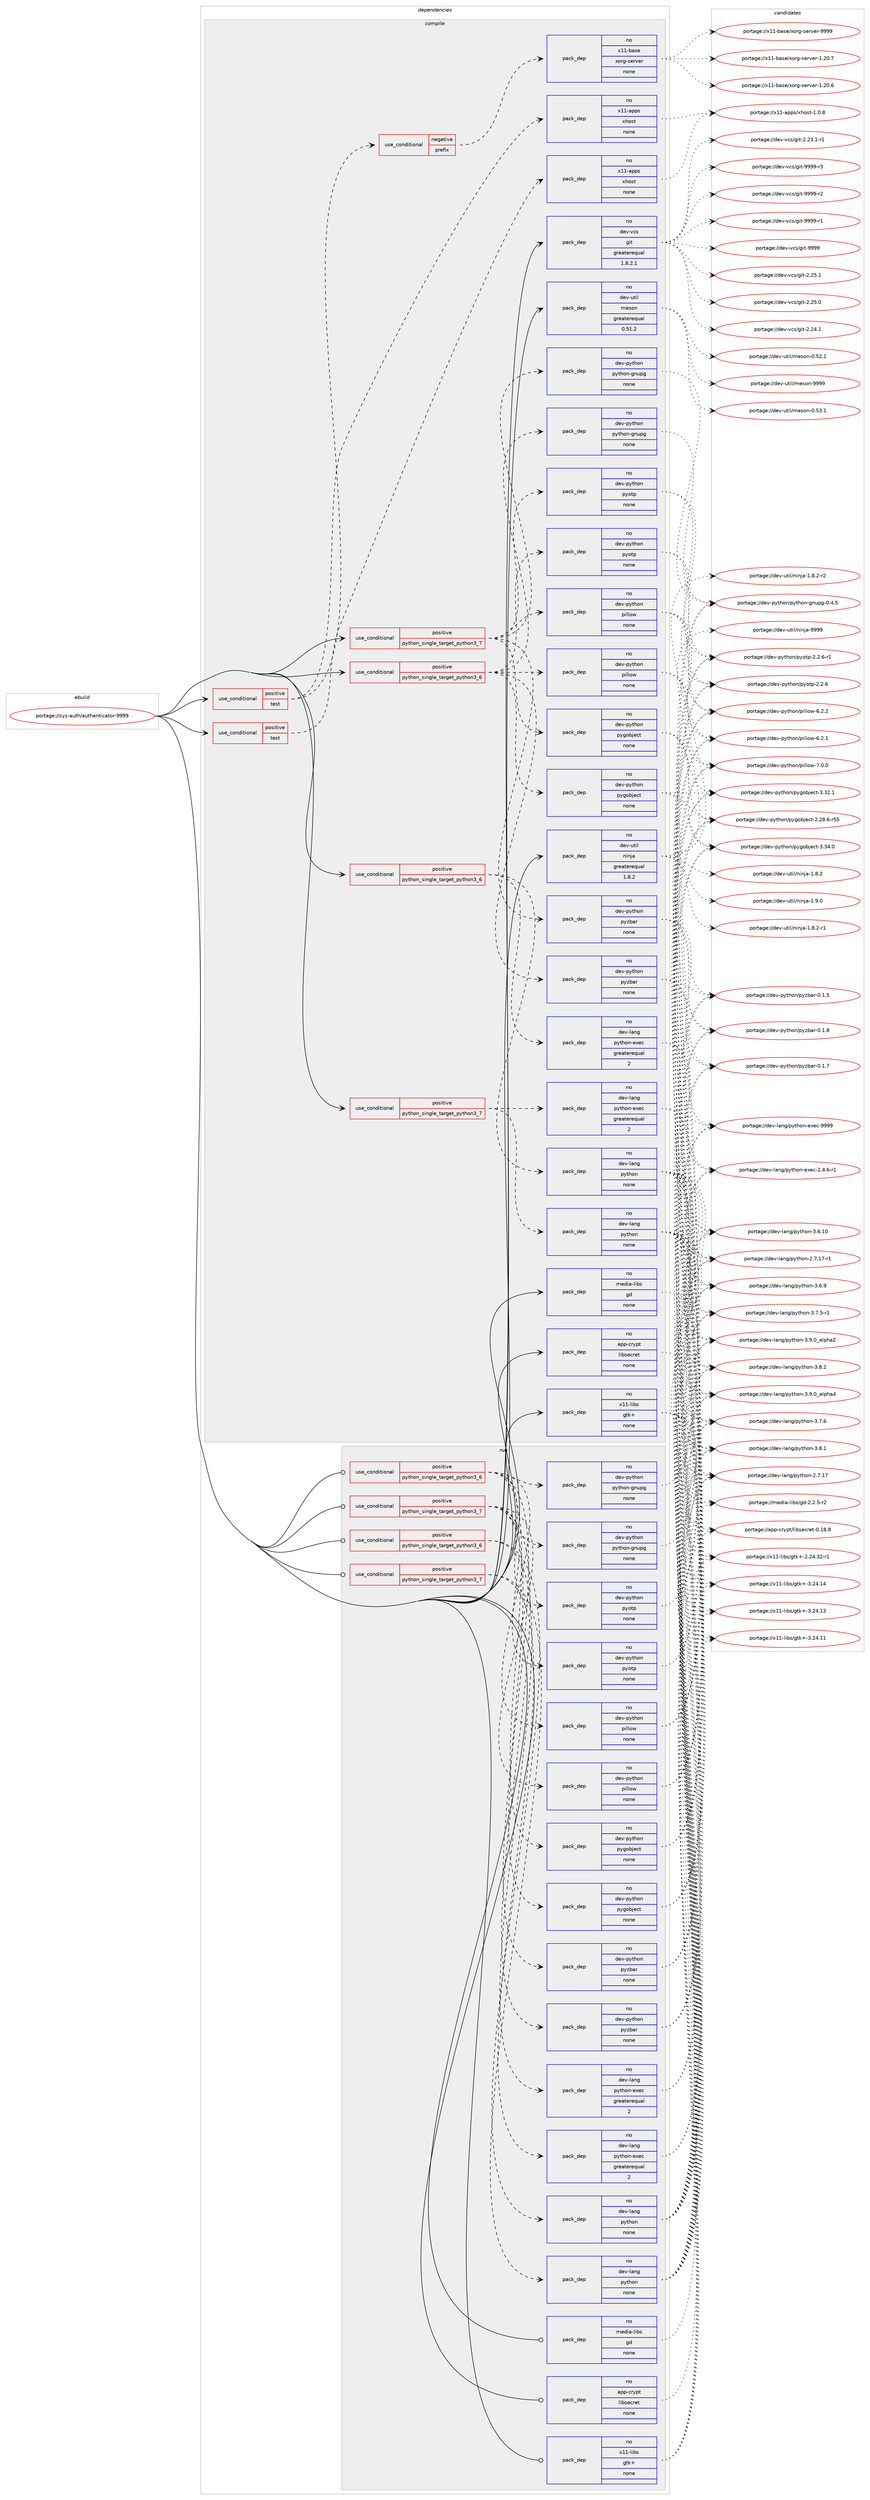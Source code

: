 digraph prolog {

# *************
# Graph options
# *************

newrank=true;
concentrate=true;
compound=true;
graph [rankdir=LR,fontname=Helvetica,fontsize=10,ranksep=1.5];#, ranksep=2.5, nodesep=0.2];
edge  [arrowhead=vee];
node  [fontname=Helvetica,fontsize=10];

# **********
# The ebuild
# **********

subgraph cluster_leftcol {
color=gray;
rank=same;
label=<<i>ebuild</i>>;
id [label="portage://sys-auth/authenticator-9999", color=red, width=4, href="../sys-auth/authenticator-9999.svg"];
}

# ****************
# The dependencies
# ****************

subgraph cluster_midcol {
color=gray;
label=<<i>dependencies</i>>;
subgraph cluster_compile {
fillcolor="#eeeeee";
style=filled;
label=<<i>compile</i>>;
subgraph cond7130 {
dependency35869 [label=<<TABLE BORDER="0" CELLBORDER="1" CELLSPACING="0" CELLPADDING="4"><TR><TD ROWSPAN="3" CELLPADDING="10">use_conditional</TD></TR><TR><TD>positive</TD></TR><TR><TD>python_single_target_python3_6</TD></TR></TABLE>>, shape=none, color=red];
subgraph pack27838 {
dependency35870 [label=<<TABLE BORDER="0" CELLBORDER="1" CELLSPACING="0" CELLPADDING="4" WIDTH="220"><TR><TD ROWSPAN="6" CELLPADDING="30">pack_dep</TD></TR><TR><TD WIDTH="110">no</TD></TR><TR><TD>dev-lang</TD></TR><TR><TD>python</TD></TR><TR><TD>none</TD></TR><TR><TD></TD></TR></TABLE>>, shape=none, color=blue];
}
dependency35869:e -> dependency35870:w [weight=20,style="dashed",arrowhead="vee"];
subgraph pack27839 {
dependency35871 [label=<<TABLE BORDER="0" CELLBORDER="1" CELLSPACING="0" CELLPADDING="4" WIDTH="220"><TR><TD ROWSPAN="6" CELLPADDING="30">pack_dep</TD></TR><TR><TD WIDTH="110">no</TD></TR><TR><TD>dev-lang</TD></TR><TR><TD>python-exec</TD></TR><TR><TD>greaterequal</TD></TR><TR><TD>2</TD></TR></TABLE>>, shape=none, color=blue];
}
dependency35869:e -> dependency35871:w [weight=20,style="dashed",arrowhead="vee"];
}
id:e -> dependency35869:w [weight=20,style="solid",arrowhead="vee"];
subgraph cond7131 {
dependency35872 [label=<<TABLE BORDER="0" CELLBORDER="1" CELLSPACING="0" CELLPADDING="4"><TR><TD ROWSPAN="3" CELLPADDING="10">use_conditional</TD></TR><TR><TD>positive</TD></TR><TR><TD>python_single_target_python3_6</TD></TR></TABLE>>, shape=none, color=red];
subgraph pack27840 {
dependency35873 [label=<<TABLE BORDER="0" CELLBORDER="1" CELLSPACING="0" CELLPADDING="4" WIDTH="220"><TR><TD ROWSPAN="6" CELLPADDING="30">pack_dep</TD></TR><TR><TD WIDTH="110">no</TD></TR><TR><TD>dev-python</TD></TR><TR><TD>pillow</TD></TR><TR><TD>none</TD></TR><TR><TD></TD></TR></TABLE>>, shape=none, color=blue];
}
dependency35872:e -> dependency35873:w [weight=20,style="dashed",arrowhead="vee"];
subgraph pack27841 {
dependency35874 [label=<<TABLE BORDER="0" CELLBORDER="1" CELLSPACING="0" CELLPADDING="4" WIDTH="220"><TR><TD ROWSPAN="6" CELLPADDING="30">pack_dep</TD></TR><TR><TD WIDTH="110">no</TD></TR><TR><TD>dev-python</TD></TR><TR><TD>pygobject</TD></TR><TR><TD>none</TD></TR><TR><TD></TD></TR></TABLE>>, shape=none, color=blue];
}
dependency35872:e -> dependency35874:w [weight=20,style="dashed",arrowhead="vee"];
subgraph pack27842 {
dependency35875 [label=<<TABLE BORDER="0" CELLBORDER="1" CELLSPACING="0" CELLPADDING="4" WIDTH="220"><TR><TD ROWSPAN="6" CELLPADDING="30">pack_dep</TD></TR><TR><TD WIDTH="110">no</TD></TR><TR><TD>dev-python</TD></TR><TR><TD>pyotp</TD></TR><TR><TD>none</TD></TR><TR><TD></TD></TR></TABLE>>, shape=none, color=blue];
}
dependency35872:e -> dependency35875:w [weight=20,style="dashed",arrowhead="vee"];
subgraph pack27843 {
dependency35876 [label=<<TABLE BORDER="0" CELLBORDER="1" CELLSPACING="0" CELLPADDING="4" WIDTH="220"><TR><TD ROWSPAN="6" CELLPADDING="30">pack_dep</TD></TR><TR><TD WIDTH="110">no</TD></TR><TR><TD>dev-python</TD></TR><TR><TD>python-gnupg</TD></TR><TR><TD>none</TD></TR><TR><TD></TD></TR></TABLE>>, shape=none, color=blue];
}
dependency35872:e -> dependency35876:w [weight=20,style="dashed",arrowhead="vee"];
subgraph pack27844 {
dependency35877 [label=<<TABLE BORDER="0" CELLBORDER="1" CELLSPACING="0" CELLPADDING="4" WIDTH="220"><TR><TD ROWSPAN="6" CELLPADDING="30">pack_dep</TD></TR><TR><TD WIDTH="110">no</TD></TR><TR><TD>dev-python</TD></TR><TR><TD>pyzbar</TD></TR><TR><TD>none</TD></TR><TR><TD></TD></TR></TABLE>>, shape=none, color=blue];
}
dependency35872:e -> dependency35877:w [weight=20,style="dashed",arrowhead="vee"];
}
id:e -> dependency35872:w [weight=20,style="solid",arrowhead="vee"];
subgraph cond7132 {
dependency35878 [label=<<TABLE BORDER="0" CELLBORDER="1" CELLSPACING="0" CELLPADDING="4"><TR><TD ROWSPAN="3" CELLPADDING="10">use_conditional</TD></TR><TR><TD>positive</TD></TR><TR><TD>python_single_target_python3_7</TD></TR></TABLE>>, shape=none, color=red];
subgraph pack27845 {
dependency35879 [label=<<TABLE BORDER="0" CELLBORDER="1" CELLSPACING="0" CELLPADDING="4" WIDTH="220"><TR><TD ROWSPAN="6" CELLPADDING="30">pack_dep</TD></TR><TR><TD WIDTH="110">no</TD></TR><TR><TD>dev-lang</TD></TR><TR><TD>python</TD></TR><TR><TD>none</TD></TR><TR><TD></TD></TR></TABLE>>, shape=none, color=blue];
}
dependency35878:e -> dependency35879:w [weight=20,style="dashed",arrowhead="vee"];
subgraph pack27846 {
dependency35880 [label=<<TABLE BORDER="0" CELLBORDER="1" CELLSPACING="0" CELLPADDING="4" WIDTH="220"><TR><TD ROWSPAN="6" CELLPADDING="30">pack_dep</TD></TR><TR><TD WIDTH="110">no</TD></TR><TR><TD>dev-lang</TD></TR><TR><TD>python-exec</TD></TR><TR><TD>greaterequal</TD></TR><TR><TD>2</TD></TR></TABLE>>, shape=none, color=blue];
}
dependency35878:e -> dependency35880:w [weight=20,style="dashed",arrowhead="vee"];
}
id:e -> dependency35878:w [weight=20,style="solid",arrowhead="vee"];
subgraph cond7133 {
dependency35881 [label=<<TABLE BORDER="0" CELLBORDER="1" CELLSPACING="0" CELLPADDING="4"><TR><TD ROWSPAN="3" CELLPADDING="10">use_conditional</TD></TR><TR><TD>positive</TD></TR><TR><TD>python_single_target_python3_7</TD></TR></TABLE>>, shape=none, color=red];
subgraph pack27847 {
dependency35882 [label=<<TABLE BORDER="0" CELLBORDER="1" CELLSPACING="0" CELLPADDING="4" WIDTH="220"><TR><TD ROWSPAN="6" CELLPADDING="30">pack_dep</TD></TR><TR><TD WIDTH="110">no</TD></TR><TR><TD>dev-python</TD></TR><TR><TD>pillow</TD></TR><TR><TD>none</TD></TR><TR><TD></TD></TR></TABLE>>, shape=none, color=blue];
}
dependency35881:e -> dependency35882:w [weight=20,style="dashed",arrowhead="vee"];
subgraph pack27848 {
dependency35883 [label=<<TABLE BORDER="0" CELLBORDER="1" CELLSPACING="0" CELLPADDING="4" WIDTH="220"><TR><TD ROWSPAN="6" CELLPADDING="30">pack_dep</TD></TR><TR><TD WIDTH="110">no</TD></TR><TR><TD>dev-python</TD></TR><TR><TD>pygobject</TD></TR><TR><TD>none</TD></TR><TR><TD></TD></TR></TABLE>>, shape=none, color=blue];
}
dependency35881:e -> dependency35883:w [weight=20,style="dashed",arrowhead="vee"];
subgraph pack27849 {
dependency35884 [label=<<TABLE BORDER="0" CELLBORDER="1" CELLSPACING="0" CELLPADDING="4" WIDTH="220"><TR><TD ROWSPAN="6" CELLPADDING="30">pack_dep</TD></TR><TR><TD WIDTH="110">no</TD></TR><TR><TD>dev-python</TD></TR><TR><TD>pyotp</TD></TR><TR><TD>none</TD></TR><TR><TD></TD></TR></TABLE>>, shape=none, color=blue];
}
dependency35881:e -> dependency35884:w [weight=20,style="dashed",arrowhead="vee"];
subgraph pack27850 {
dependency35885 [label=<<TABLE BORDER="0" CELLBORDER="1" CELLSPACING="0" CELLPADDING="4" WIDTH="220"><TR><TD ROWSPAN="6" CELLPADDING="30">pack_dep</TD></TR><TR><TD WIDTH="110">no</TD></TR><TR><TD>dev-python</TD></TR><TR><TD>python-gnupg</TD></TR><TR><TD>none</TD></TR><TR><TD></TD></TR></TABLE>>, shape=none, color=blue];
}
dependency35881:e -> dependency35885:w [weight=20,style="dashed",arrowhead="vee"];
subgraph pack27851 {
dependency35886 [label=<<TABLE BORDER="0" CELLBORDER="1" CELLSPACING="0" CELLPADDING="4" WIDTH="220"><TR><TD ROWSPAN="6" CELLPADDING="30">pack_dep</TD></TR><TR><TD WIDTH="110">no</TD></TR><TR><TD>dev-python</TD></TR><TR><TD>pyzbar</TD></TR><TR><TD>none</TD></TR><TR><TD></TD></TR></TABLE>>, shape=none, color=blue];
}
dependency35881:e -> dependency35886:w [weight=20,style="dashed",arrowhead="vee"];
}
id:e -> dependency35881:w [weight=20,style="solid",arrowhead="vee"];
subgraph cond7134 {
dependency35887 [label=<<TABLE BORDER="0" CELLBORDER="1" CELLSPACING="0" CELLPADDING="4"><TR><TD ROWSPAN="3" CELLPADDING="10">use_conditional</TD></TR><TR><TD>positive</TD></TR><TR><TD>test</TD></TR></TABLE>>, shape=none, color=red];
subgraph cond7135 {
dependency35888 [label=<<TABLE BORDER="0" CELLBORDER="1" CELLSPACING="0" CELLPADDING="4"><TR><TD ROWSPAN="3" CELLPADDING="10">use_conditional</TD></TR><TR><TD>negative</TD></TR><TR><TD>prefix</TD></TR></TABLE>>, shape=none, color=red];
subgraph pack27852 {
dependency35889 [label=<<TABLE BORDER="0" CELLBORDER="1" CELLSPACING="0" CELLPADDING="4" WIDTH="220"><TR><TD ROWSPAN="6" CELLPADDING="30">pack_dep</TD></TR><TR><TD WIDTH="110">no</TD></TR><TR><TD>x11-base</TD></TR><TR><TD>xorg-server</TD></TR><TR><TD>none</TD></TR><TR><TD></TD></TR></TABLE>>, shape=none, color=blue];
}
dependency35888:e -> dependency35889:w [weight=20,style="dashed",arrowhead="vee"];
}
dependency35887:e -> dependency35888:w [weight=20,style="dashed",arrowhead="vee"];
subgraph pack27853 {
dependency35890 [label=<<TABLE BORDER="0" CELLBORDER="1" CELLSPACING="0" CELLPADDING="4" WIDTH="220"><TR><TD ROWSPAN="6" CELLPADDING="30">pack_dep</TD></TR><TR><TD WIDTH="110">no</TD></TR><TR><TD>x11-apps</TD></TR><TR><TD>xhost</TD></TR><TR><TD>none</TD></TR><TR><TD></TD></TR></TABLE>>, shape=none, color=blue];
}
dependency35887:e -> dependency35890:w [weight=20,style="dashed",arrowhead="vee"];
}
id:e -> dependency35887:w [weight=20,style="solid",arrowhead="vee"];
subgraph cond7136 {
dependency35891 [label=<<TABLE BORDER="0" CELLBORDER="1" CELLSPACING="0" CELLPADDING="4"><TR><TD ROWSPAN="3" CELLPADDING="10">use_conditional</TD></TR><TR><TD>positive</TD></TR><TR><TD>test</TD></TR></TABLE>>, shape=none, color=red];
subgraph pack27854 {
dependency35892 [label=<<TABLE BORDER="0" CELLBORDER="1" CELLSPACING="0" CELLPADDING="4" WIDTH="220"><TR><TD ROWSPAN="6" CELLPADDING="30">pack_dep</TD></TR><TR><TD WIDTH="110">no</TD></TR><TR><TD>x11-apps</TD></TR><TR><TD>xhost</TD></TR><TR><TD>none</TD></TR><TR><TD></TD></TR></TABLE>>, shape=none, color=blue];
}
dependency35891:e -> dependency35892:w [weight=20,style="dashed",arrowhead="vee"];
}
id:e -> dependency35891:w [weight=20,style="solid",arrowhead="vee"];
subgraph pack27855 {
dependency35893 [label=<<TABLE BORDER="0" CELLBORDER="1" CELLSPACING="0" CELLPADDING="4" WIDTH="220"><TR><TD ROWSPAN="6" CELLPADDING="30">pack_dep</TD></TR><TR><TD WIDTH="110">no</TD></TR><TR><TD>app-crypt</TD></TR><TR><TD>libsecret</TD></TR><TR><TD>none</TD></TR><TR><TD></TD></TR></TABLE>>, shape=none, color=blue];
}
id:e -> dependency35893:w [weight=20,style="solid",arrowhead="vee"];
subgraph pack27856 {
dependency35894 [label=<<TABLE BORDER="0" CELLBORDER="1" CELLSPACING="0" CELLPADDING="4" WIDTH="220"><TR><TD ROWSPAN="6" CELLPADDING="30">pack_dep</TD></TR><TR><TD WIDTH="110">no</TD></TR><TR><TD>dev-util</TD></TR><TR><TD>meson</TD></TR><TR><TD>greaterequal</TD></TR><TR><TD>0.51.2</TD></TR></TABLE>>, shape=none, color=blue];
}
id:e -> dependency35894:w [weight=20,style="solid",arrowhead="vee"];
subgraph pack27857 {
dependency35895 [label=<<TABLE BORDER="0" CELLBORDER="1" CELLSPACING="0" CELLPADDING="4" WIDTH="220"><TR><TD ROWSPAN="6" CELLPADDING="30">pack_dep</TD></TR><TR><TD WIDTH="110">no</TD></TR><TR><TD>dev-util</TD></TR><TR><TD>ninja</TD></TR><TR><TD>greaterequal</TD></TR><TR><TD>1.8.2</TD></TR></TABLE>>, shape=none, color=blue];
}
id:e -> dependency35895:w [weight=20,style="solid",arrowhead="vee"];
subgraph pack27858 {
dependency35896 [label=<<TABLE BORDER="0" CELLBORDER="1" CELLSPACING="0" CELLPADDING="4" WIDTH="220"><TR><TD ROWSPAN="6" CELLPADDING="30">pack_dep</TD></TR><TR><TD WIDTH="110">no</TD></TR><TR><TD>dev-vcs</TD></TR><TR><TD>git</TD></TR><TR><TD>greaterequal</TD></TR><TR><TD>1.8.2.1</TD></TR></TABLE>>, shape=none, color=blue];
}
id:e -> dependency35896:w [weight=20,style="solid",arrowhead="vee"];
subgraph pack27859 {
dependency35897 [label=<<TABLE BORDER="0" CELLBORDER="1" CELLSPACING="0" CELLPADDING="4" WIDTH="220"><TR><TD ROWSPAN="6" CELLPADDING="30">pack_dep</TD></TR><TR><TD WIDTH="110">no</TD></TR><TR><TD>media-libs</TD></TR><TR><TD>gd</TD></TR><TR><TD>none</TD></TR><TR><TD></TD></TR></TABLE>>, shape=none, color=blue];
}
id:e -> dependency35897:w [weight=20,style="solid",arrowhead="vee"];
subgraph pack27860 {
dependency35898 [label=<<TABLE BORDER="0" CELLBORDER="1" CELLSPACING="0" CELLPADDING="4" WIDTH="220"><TR><TD ROWSPAN="6" CELLPADDING="30">pack_dep</TD></TR><TR><TD WIDTH="110">no</TD></TR><TR><TD>x11-libs</TD></TR><TR><TD>gtk+</TD></TR><TR><TD>none</TD></TR><TR><TD></TD></TR></TABLE>>, shape=none, color=blue];
}
id:e -> dependency35898:w [weight=20,style="solid",arrowhead="vee"];
}
subgraph cluster_compileandrun {
fillcolor="#eeeeee";
style=filled;
label=<<i>compile and run</i>>;
}
subgraph cluster_run {
fillcolor="#eeeeee";
style=filled;
label=<<i>run</i>>;
subgraph cond7137 {
dependency35899 [label=<<TABLE BORDER="0" CELLBORDER="1" CELLSPACING="0" CELLPADDING="4"><TR><TD ROWSPAN="3" CELLPADDING="10">use_conditional</TD></TR><TR><TD>positive</TD></TR><TR><TD>python_single_target_python3_6</TD></TR></TABLE>>, shape=none, color=red];
subgraph pack27861 {
dependency35900 [label=<<TABLE BORDER="0" CELLBORDER="1" CELLSPACING="0" CELLPADDING="4" WIDTH="220"><TR><TD ROWSPAN="6" CELLPADDING="30">pack_dep</TD></TR><TR><TD WIDTH="110">no</TD></TR><TR><TD>dev-lang</TD></TR><TR><TD>python</TD></TR><TR><TD>none</TD></TR><TR><TD></TD></TR></TABLE>>, shape=none, color=blue];
}
dependency35899:e -> dependency35900:w [weight=20,style="dashed",arrowhead="vee"];
subgraph pack27862 {
dependency35901 [label=<<TABLE BORDER="0" CELLBORDER="1" CELLSPACING="0" CELLPADDING="4" WIDTH="220"><TR><TD ROWSPAN="6" CELLPADDING="30">pack_dep</TD></TR><TR><TD WIDTH="110">no</TD></TR><TR><TD>dev-lang</TD></TR><TR><TD>python-exec</TD></TR><TR><TD>greaterequal</TD></TR><TR><TD>2</TD></TR></TABLE>>, shape=none, color=blue];
}
dependency35899:e -> dependency35901:w [weight=20,style="dashed",arrowhead="vee"];
}
id:e -> dependency35899:w [weight=20,style="solid",arrowhead="odot"];
subgraph cond7138 {
dependency35902 [label=<<TABLE BORDER="0" CELLBORDER="1" CELLSPACING="0" CELLPADDING="4"><TR><TD ROWSPAN="3" CELLPADDING="10">use_conditional</TD></TR><TR><TD>positive</TD></TR><TR><TD>python_single_target_python3_6</TD></TR></TABLE>>, shape=none, color=red];
subgraph pack27863 {
dependency35903 [label=<<TABLE BORDER="0" CELLBORDER="1" CELLSPACING="0" CELLPADDING="4" WIDTH="220"><TR><TD ROWSPAN="6" CELLPADDING="30">pack_dep</TD></TR><TR><TD WIDTH="110">no</TD></TR><TR><TD>dev-python</TD></TR><TR><TD>pillow</TD></TR><TR><TD>none</TD></TR><TR><TD></TD></TR></TABLE>>, shape=none, color=blue];
}
dependency35902:e -> dependency35903:w [weight=20,style="dashed",arrowhead="vee"];
subgraph pack27864 {
dependency35904 [label=<<TABLE BORDER="0" CELLBORDER="1" CELLSPACING="0" CELLPADDING="4" WIDTH="220"><TR><TD ROWSPAN="6" CELLPADDING="30">pack_dep</TD></TR><TR><TD WIDTH="110">no</TD></TR><TR><TD>dev-python</TD></TR><TR><TD>pygobject</TD></TR><TR><TD>none</TD></TR><TR><TD></TD></TR></TABLE>>, shape=none, color=blue];
}
dependency35902:e -> dependency35904:w [weight=20,style="dashed",arrowhead="vee"];
subgraph pack27865 {
dependency35905 [label=<<TABLE BORDER="0" CELLBORDER="1" CELLSPACING="0" CELLPADDING="4" WIDTH="220"><TR><TD ROWSPAN="6" CELLPADDING="30">pack_dep</TD></TR><TR><TD WIDTH="110">no</TD></TR><TR><TD>dev-python</TD></TR><TR><TD>pyotp</TD></TR><TR><TD>none</TD></TR><TR><TD></TD></TR></TABLE>>, shape=none, color=blue];
}
dependency35902:e -> dependency35905:w [weight=20,style="dashed",arrowhead="vee"];
subgraph pack27866 {
dependency35906 [label=<<TABLE BORDER="0" CELLBORDER="1" CELLSPACING="0" CELLPADDING="4" WIDTH="220"><TR><TD ROWSPAN="6" CELLPADDING="30">pack_dep</TD></TR><TR><TD WIDTH="110">no</TD></TR><TR><TD>dev-python</TD></TR><TR><TD>python-gnupg</TD></TR><TR><TD>none</TD></TR><TR><TD></TD></TR></TABLE>>, shape=none, color=blue];
}
dependency35902:e -> dependency35906:w [weight=20,style="dashed",arrowhead="vee"];
subgraph pack27867 {
dependency35907 [label=<<TABLE BORDER="0" CELLBORDER="1" CELLSPACING="0" CELLPADDING="4" WIDTH="220"><TR><TD ROWSPAN="6" CELLPADDING="30">pack_dep</TD></TR><TR><TD WIDTH="110">no</TD></TR><TR><TD>dev-python</TD></TR><TR><TD>pyzbar</TD></TR><TR><TD>none</TD></TR><TR><TD></TD></TR></TABLE>>, shape=none, color=blue];
}
dependency35902:e -> dependency35907:w [weight=20,style="dashed",arrowhead="vee"];
}
id:e -> dependency35902:w [weight=20,style="solid",arrowhead="odot"];
subgraph cond7139 {
dependency35908 [label=<<TABLE BORDER="0" CELLBORDER="1" CELLSPACING="0" CELLPADDING="4"><TR><TD ROWSPAN="3" CELLPADDING="10">use_conditional</TD></TR><TR><TD>positive</TD></TR><TR><TD>python_single_target_python3_7</TD></TR></TABLE>>, shape=none, color=red];
subgraph pack27868 {
dependency35909 [label=<<TABLE BORDER="0" CELLBORDER="1" CELLSPACING="0" CELLPADDING="4" WIDTH="220"><TR><TD ROWSPAN="6" CELLPADDING="30">pack_dep</TD></TR><TR><TD WIDTH="110">no</TD></TR><TR><TD>dev-lang</TD></TR><TR><TD>python</TD></TR><TR><TD>none</TD></TR><TR><TD></TD></TR></TABLE>>, shape=none, color=blue];
}
dependency35908:e -> dependency35909:w [weight=20,style="dashed",arrowhead="vee"];
subgraph pack27869 {
dependency35910 [label=<<TABLE BORDER="0" CELLBORDER="1" CELLSPACING="0" CELLPADDING="4" WIDTH="220"><TR><TD ROWSPAN="6" CELLPADDING="30">pack_dep</TD></TR><TR><TD WIDTH="110">no</TD></TR><TR><TD>dev-lang</TD></TR><TR><TD>python-exec</TD></TR><TR><TD>greaterequal</TD></TR><TR><TD>2</TD></TR></TABLE>>, shape=none, color=blue];
}
dependency35908:e -> dependency35910:w [weight=20,style="dashed",arrowhead="vee"];
}
id:e -> dependency35908:w [weight=20,style="solid",arrowhead="odot"];
subgraph cond7140 {
dependency35911 [label=<<TABLE BORDER="0" CELLBORDER="1" CELLSPACING="0" CELLPADDING="4"><TR><TD ROWSPAN="3" CELLPADDING="10">use_conditional</TD></TR><TR><TD>positive</TD></TR><TR><TD>python_single_target_python3_7</TD></TR></TABLE>>, shape=none, color=red];
subgraph pack27870 {
dependency35912 [label=<<TABLE BORDER="0" CELLBORDER="1" CELLSPACING="0" CELLPADDING="4" WIDTH="220"><TR><TD ROWSPAN="6" CELLPADDING="30">pack_dep</TD></TR><TR><TD WIDTH="110">no</TD></TR><TR><TD>dev-python</TD></TR><TR><TD>pillow</TD></TR><TR><TD>none</TD></TR><TR><TD></TD></TR></TABLE>>, shape=none, color=blue];
}
dependency35911:e -> dependency35912:w [weight=20,style="dashed",arrowhead="vee"];
subgraph pack27871 {
dependency35913 [label=<<TABLE BORDER="0" CELLBORDER="1" CELLSPACING="0" CELLPADDING="4" WIDTH="220"><TR><TD ROWSPAN="6" CELLPADDING="30">pack_dep</TD></TR><TR><TD WIDTH="110">no</TD></TR><TR><TD>dev-python</TD></TR><TR><TD>pygobject</TD></TR><TR><TD>none</TD></TR><TR><TD></TD></TR></TABLE>>, shape=none, color=blue];
}
dependency35911:e -> dependency35913:w [weight=20,style="dashed",arrowhead="vee"];
subgraph pack27872 {
dependency35914 [label=<<TABLE BORDER="0" CELLBORDER="1" CELLSPACING="0" CELLPADDING="4" WIDTH="220"><TR><TD ROWSPAN="6" CELLPADDING="30">pack_dep</TD></TR><TR><TD WIDTH="110">no</TD></TR><TR><TD>dev-python</TD></TR><TR><TD>pyotp</TD></TR><TR><TD>none</TD></TR><TR><TD></TD></TR></TABLE>>, shape=none, color=blue];
}
dependency35911:e -> dependency35914:w [weight=20,style="dashed",arrowhead="vee"];
subgraph pack27873 {
dependency35915 [label=<<TABLE BORDER="0" CELLBORDER="1" CELLSPACING="0" CELLPADDING="4" WIDTH="220"><TR><TD ROWSPAN="6" CELLPADDING="30">pack_dep</TD></TR><TR><TD WIDTH="110">no</TD></TR><TR><TD>dev-python</TD></TR><TR><TD>python-gnupg</TD></TR><TR><TD>none</TD></TR><TR><TD></TD></TR></TABLE>>, shape=none, color=blue];
}
dependency35911:e -> dependency35915:w [weight=20,style="dashed",arrowhead="vee"];
subgraph pack27874 {
dependency35916 [label=<<TABLE BORDER="0" CELLBORDER="1" CELLSPACING="0" CELLPADDING="4" WIDTH="220"><TR><TD ROWSPAN="6" CELLPADDING="30">pack_dep</TD></TR><TR><TD WIDTH="110">no</TD></TR><TR><TD>dev-python</TD></TR><TR><TD>pyzbar</TD></TR><TR><TD>none</TD></TR><TR><TD></TD></TR></TABLE>>, shape=none, color=blue];
}
dependency35911:e -> dependency35916:w [weight=20,style="dashed",arrowhead="vee"];
}
id:e -> dependency35911:w [weight=20,style="solid",arrowhead="odot"];
subgraph pack27875 {
dependency35917 [label=<<TABLE BORDER="0" CELLBORDER="1" CELLSPACING="0" CELLPADDING="4" WIDTH="220"><TR><TD ROWSPAN="6" CELLPADDING="30">pack_dep</TD></TR><TR><TD WIDTH="110">no</TD></TR><TR><TD>app-crypt</TD></TR><TR><TD>libsecret</TD></TR><TR><TD>none</TD></TR><TR><TD></TD></TR></TABLE>>, shape=none, color=blue];
}
id:e -> dependency35917:w [weight=20,style="solid",arrowhead="odot"];
subgraph pack27876 {
dependency35918 [label=<<TABLE BORDER="0" CELLBORDER="1" CELLSPACING="0" CELLPADDING="4" WIDTH="220"><TR><TD ROWSPAN="6" CELLPADDING="30">pack_dep</TD></TR><TR><TD WIDTH="110">no</TD></TR><TR><TD>media-libs</TD></TR><TR><TD>gd</TD></TR><TR><TD>none</TD></TR><TR><TD></TD></TR></TABLE>>, shape=none, color=blue];
}
id:e -> dependency35918:w [weight=20,style="solid",arrowhead="odot"];
subgraph pack27877 {
dependency35919 [label=<<TABLE BORDER="0" CELLBORDER="1" CELLSPACING="0" CELLPADDING="4" WIDTH="220"><TR><TD ROWSPAN="6" CELLPADDING="30">pack_dep</TD></TR><TR><TD WIDTH="110">no</TD></TR><TR><TD>x11-libs</TD></TR><TR><TD>gtk+</TD></TR><TR><TD>none</TD></TR><TR><TD></TD></TR></TABLE>>, shape=none, color=blue];
}
id:e -> dependency35919:w [weight=20,style="solid",arrowhead="odot"];
}
}

# **************
# The candidates
# **************

subgraph cluster_choices {
rank=same;
color=gray;
label=<<i>candidates</i>>;

subgraph choice27838 {
color=black;
nodesep=1;
choice10010111845108971101034711212111610411111045514657464895971081121049752 [label="portage://dev-lang/python-3.9.0_alpha4", color=red, width=4,href="../dev-lang/python-3.9.0_alpha4.svg"];
choice10010111845108971101034711212111610411111045514657464895971081121049750 [label="portage://dev-lang/python-3.9.0_alpha2", color=red, width=4,href="../dev-lang/python-3.9.0_alpha2.svg"];
choice100101118451089711010347112121116104111110455146564650 [label="portage://dev-lang/python-3.8.2", color=red, width=4,href="../dev-lang/python-3.8.2.svg"];
choice100101118451089711010347112121116104111110455146564649 [label="portage://dev-lang/python-3.8.1", color=red, width=4,href="../dev-lang/python-3.8.1.svg"];
choice100101118451089711010347112121116104111110455146554654 [label="portage://dev-lang/python-3.7.6", color=red, width=4,href="../dev-lang/python-3.7.6.svg"];
choice1001011184510897110103471121211161041111104551465546534511449 [label="portage://dev-lang/python-3.7.5-r1", color=red, width=4,href="../dev-lang/python-3.7.5-r1.svg"];
choice100101118451089711010347112121116104111110455146544657 [label="portage://dev-lang/python-3.6.9", color=red, width=4,href="../dev-lang/python-3.6.9.svg"];
choice10010111845108971101034711212111610411111045514654464948 [label="portage://dev-lang/python-3.6.10", color=red, width=4,href="../dev-lang/python-3.6.10.svg"];
choice100101118451089711010347112121116104111110455046554649554511449 [label="portage://dev-lang/python-2.7.17-r1", color=red, width=4,href="../dev-lang/python-2.7.17-r1.svg"];
choice10010111845108971101034711212111610411111045504655464955 [label="portage://dev-lang/python-2.7.17", color=red, width=4,href="../dev-lang/python-2.7.17.svg"];
dependency35870:e -> choice10010111845108971101034711212111610411111045514657464895971081121049752:w [style=dotted,weight="100"];
dependency35870:e -> choice10010111845108971101034711212111610411111045514657464895971081121049750:w [style=dotted,weight="100"];
dependency35870:e -> choice100101118451089711010347112121116104111110455146564650:w [style=dotted,weight="100"];
dependency35870:e -> choice100101118451089711010347112121116104111110455146564649:w [style=dotted,weight="100"];
dependency35870:e -> choice100101118451089711010347112121116104111110455146554654:w [style=dotted,weight="100"];
dependency35870:e -> choice1001011184510897110103471121211161041111104551465546534511449:w [style=dotted,weight="100"];
dependency35870:e -> choice100101118451089711010347112121116104111110455146544657:w [style=dotted,weight="100"];
dependency35870:e -> choice10010111845108971101034711212111610411111045514654464948:w [style=dotted,weight="100"];
dependency35870:e -> choice100101118451089711010347112121116104111110455046554649554511449:w [style=dotted,weight="100"];
dependency35870:e -> choice10010111845108971101034711212111610411111045504655464955:w [style=dotted,weight="100"];
}
subgraph choice27839 {
color=black;
nodesep=1;
choice10010111845108971101034711212111610411111045101120101994557575757 [label="portage://dev-lang/python-exec-9999", color=red, width=4,href="../dev-lang/python-exec-9999.svg"];
choice10010111845108971101034711212111610411111045101120101994550465246544511449 [label="portage://dev-lang/python-exec-2.4.6-r1", color=red, width=4,href="../dev-lang/python-exec-2.4.6-r1.svg"];
dependency35871:e -> choice10010111845108971101034711212111610411111045101120101994557575757:w [style=dotted,weight="100"];
dependency35871:e -> choice10010111845108971101034711212111610411111045101120101994550465246544511449:w [style=dotted,weight="100"];
}
subgraph choice27840 {
color=black;
nodesep=1;
choice1001011184511212111610411111047112105108108111119455546484648 [label="portage://dev-python/pillow-7.0.0", color=red, width=4,href="../dev-python/pillow-7.0.0.svg"];
choice1001011184511212111610411111047112105108108111119455446504650 [label="portage://dev-python/pillow-6.2.2", color=red, width=4,href="../dev-python/pillow-6.2.2.svg"];
choice1001011184511212111610411111047112105108108111119455446504649 [label="portage://dev-python/pillow-6.2.1", color=red, width=4,href="../dev-python/pillow-6.2.1.svg"];
dependency35873:e -> choice1001011184511212111610411111047112105108108111119455546484648:w [style=dotted,weight="100"];
dependency35873:e -> choice1001011184511212111610411111047112105108108111119455446504650:w [style=dotted,weight="100"];
dependency35873:e -> choice1001011184511212111610411111047112105108108111119455446504649:w [style=dotted,weight="100"];
}
subgraph choice27841 {
color=black;
nodesep=1;
choice1001011184511212111610411111047112121103111981061019911645514651524648 [label="portage://dev-python/pygobject-3.34.0", color=red, width=4,href="../dev-python/pygobject-3.34.0.svg"];
choice1001011184511212111610411111047112121103111981061019911645514651504649 [label="portage://dev-python/pygobject-3.32.1", color=red, width=4,href="../dev-python/pygobject-3.32.1.svg"];
choice1001011184511212111610411111047112121103111981061019911645504650564654451145353 [label="portage://dev-python/pygobject-2.28.6-r55", color=red, width=4,href="../dev-python/pygobject-2.28.6-r55.svg"];
dependency35874:e -> choice1001011184511212111610411111047112121103111981061019911645514651524648:w [style=dotted,weight="100"];
dependency35874:e -> choice1001011184511212111610411111047112121103111981061019911645514651504649:w [style=dotted,weight="100"];
dependency35874:e -> choice1001011184511212111610411111047112121103111981061019911645504650564654451145353:w [style=dotted,weight="100"];
}
subgraph choice27842 {
color=black;
nodesep=1;
choice10010111845112121116104111110471121211111161124550465046544511449 [label="portage://dev-python/pyotp-2.2.6-r1", color=red, width=4,href="../dev-python/pyotp-2.2.6-r1.svg"];
choice1001011184511212111610411111047112121111116112455046504654 [label="portage://dev-python/pyotp-2.2.6", color=red, width=4,href="../dev-python/pyotp-2.2.6.svg"];
dependency35875:e -> choice10010111845112121116104111110471121211111161124550465046544511449:w [style=dotted,weight="100"];
dependency35875:e -> choice1001011184511212111610411111047112121111116112455046504654:w [style=dotted,weight="100"];
}
subgraph choice27843 {
color=black;
nodesep=1;
choice100101118451121211161041111104711212111610411111045103110117112103454846524653 [label="portage://dev-python/python-gnupg-0.4.5", color=red, width=4,href="../dev-python/python-gnupg-0.4.5.svg"];
dependency35876:e -> choice100101118451121211161041111104711212111610411111045103110117112103454846524653:w [style=dotted,weight="100"];
}
subgraph choice27844 {
color=black;
nodesep=1;
choice10010111845112121116104111110471121211229897114454846494656 [label="portage://dev-python/pyzbar-0.1.8", color=red, width=4,href="../dev-python/pyzbar-0.1.8.svg"];
choice10010111845112121116104111110471121211229897114454846494655 [label="portage://dev-python/pyzbar-0.1.7", color=red, width=4,href="../dev-python/pyzbar-0.1.7.svg"];
choice10010111845112121116104111110471121211229897114454846494653 [label="portage://dev-python/pyzbar-0.1.5", color=red, width=4,href="../dev-python/pyzbar-0.1.5.svg"];
dependency35877:e -> choice10010111845112121116104111110471121211229897114454846494656:w [style=dotted,weight="100"];
dependency35877:e -> choice10010111845112121116104111110471121211229897114454846494655:w [style=dotted,weight="100"];
dependency35877:e -> choice10010111845112121116104111110471121211229897114454846494653:w [style=dotted,weight="100"];
}
subgraph choice27845 {
color=black;
nodesep=1;
choice10010111845108971101034711212111610411111045514657464895971081121049752 [label="portage://dev-lang/python-3.9.0_alpha4", color=red, width=4,href="../dev-lang/python-3.9.0_alpha4.svg"];
choice10010111845108971101034711212111610411111045514657464895971081121049750 [label="portage://dev-lang/python-3.9.0_alpha2", color=red, width=4,href="../dev-lang/python-3.9.0_alpha2.svg"];
choice100101118451089711010347112121116104111110455146564650 [label="portage://dev-lang/python-3.8.2", color=red, width=4,href="../dev-lang/python-3.8.2.svg"];
choice100101118451089711010347112121116104111110455146564649 [label="portage://dev-lang/python-3.8.1", color=red, width=4,href="../dev-lang/python-3.8.1.svg"];
choice100101118451089711010347112121116104111110455146554654 [label="portage://dev-lang/python-3.7.6", color=red, width=4,href="../dev-lang/python-3.7.6.svg"];
choice1001011184510897110103471121211161041111104551465546534511449 [label="portage://dev-lang/python-3.7.5-r1", color=red, width=4,href="../dev-lang/python-3.7.5-r1.svg"];
choice100101118451089711010347112121116104111110455146544657 [label="portage://dev-lang/python-3.6.9", color=red, width=4,href="../dev-lang/python-3.6.9.svg"];
choice10010111845108971101034711212111610411111045514654464948 [label="portage://dev-lang/python-3.6.10", color=red, width=4,href="../dev-lang/python-3.6.10.svg"];
choice100101118451089711010347112121116104111110455046554649554511449 [label="portage://dev-lang/python-2.7.17-r1", color=red, width=4,href="../dev-lang/python-2.7.17-r1.svg"];
choice10010111845108971101034711212111610411111045504655464955 [label="portage://dev-lang/python-2.7.17", color=red, width=4,href="../dev-lang/python-2.7.17.svg"];
dependency35879:e -> choice10010111845108971101034711212111610411111045514657464895971081121049752:w [style=dotted,weight="100"];
dependency35879:e -> choice10010111845108971101034711212111610411111045514657464895971081121049750:w [style=dotted,weight="100"];
dependency35879:e -> choice100101118451089711010347112121116104111110455146564650:w [style=dotted,weight="100"];
dependency35879:e -> choice100101118451089711010347112121116104111110455146564649:w [style=dotted,weight="100"];
dependency35879:e -> choice100101118451089711010347112121116104111110455146554654:w [style=dotted,weight="100"];
dependency35879:e -> choice1001011184510897110103471121211161041111104551465546534511449:w [style=dotted,weight="100"];
dependency35879:e -> choice100101118451089711010347112121116104111110455146544657:w [style=dotted,weight="100"];
dependency35879:e -> choice10010111845108971101034711212111610411111045514654464948:w [style=dotted,weight="100"];
dependency35879:e -> choice100101118451089711010347112121116104111110455046554649554511449:w [style=dotted,weight="100"];
dependency35879:e -> choice10010111845108971101034711212111610411111045504655464955:w [style=dotted,weight="100"];
}
subgraph choice27846 {
color=black;
nodesep=1;
choice10010111845108971101034711212111610411111045101120101994557575757 [label="portage://dev-lang/python-exec-9999", color=red, width=4,href="../dev-lang/python-exec-9999.svg"];
choice10010111845108971101034711212111610411111045101120101994550465246544511449 [label="portage://dev-lang/python-exec-2.4.6-r1", color=red, width=4,href="../dev-lang/python-exec-2.4.6-r1.svg"];
dependency35880:e -> choice10010111845108971101034711212111610411111045101120101994557575757:w [style=dotted,weight="100"];
dependency35880:e -> choice10010111845108971101034711212111610411111045101120101994550465246544511449:w [style=dotted,weight="100"];
}
subgraph choice27847 {
color=black;
nodesep=1;
choice1001011184511212111610411111047112105108108111119455546484648 [label="portage://dev-python/pillow-7.0.0", color=red, width=4,href="../dev-python/pillow-7.0.0.svg"];
choice1001011184511212111610411111047112105108108111119455446504650 [label="portage://dev-python/pillow-6.2.2", color=red, width=4,href="../dev-python/pillow-6.2.2.svg"];
choice1001011184511212111610411111047112105108108111119455446504649 [label="portage://dev-python/pillow-6.2.1", color=red, width=4,href="../dev-python/pillow-6.2.1.svg"];
dependency35882:e -> choice1001011184511212111610411111047112105108108111119455546484648:w [style=dotted,weight="100"];
dependency35882:e -> choice1001011184511212111610411111047112105108108111119455446504650:w [style=dotted,weight="100"];
dependency35882:e -> choice1001011184511212111610411111047112105108108111119455446504649:w [style=dotted,weight="100"];
}
subgraph choice27848 {
color=black;
nodesep=1;
choice1001011184511212111610411111047112121103111981061019911645514651524648 [label="portage://dev-python/pygobject-3.34.0", color=red, width=4,href="../dev-python/pygobject-3.34.0.svg"];
choice1001011184511212111610411111047112121103111981061019911645514651504649 [label="portage://dev-python/pygobject-3.32.1", color=red, width=4,href="../dev-python/pygobject-3.32.1.svg"];
choice1001011184511212111610411111047112121103111981061019911645504650564654451145353 [label="portage://dev-python/pygobject-2.28.6-r55", color=red, width=4,href="../dev-python/pygobject-2.28.6-r55.svg"];
dependency35883:e -> choice1001011184511212111610411111047112121103111981061019911645514651524648:w [style=dotted,weight="100"];
dependency35883:e -> choice1001011184511212111610411111047112121103111981061019911645514651504649:w [style=dotted,weight="100"];
dependency35883:e -> choice1001011184511212111610411111047112121103111981061019911645504650564654451145353:w [style=dotted,weight="100"];
}
subgraph choice27849 {
color=black;
nodesep=1;
choice10010111845112121116104111110471121211111161124550465046544511449 [label="portage://dev-python/pyotp-2.2.6-r1", color=red, width=4,href="../dev-python/pyotp-2.2.6-r1.svg"];
choice1001011184511212111610411111047112121111116112455046504654 [label="portage://dev-python/pyotp-2.2.6", color=red, width=4,href="../dev-python/pyotp-2.2.6.svg"];
dependency35884:e -> choice10010111845112121116104111110471121211111161124550465046544511449:w [style=dotted,weight="100"];
dependency35884:e -> choice1001011184511212111610411111047112121111116112455046504654:w [style=dotted,weight="100"];
}
subgraph choice27850 {
color=black;
nodesep=1;
choice100101118451121211161041111104711212111610411111045103110117112103454846524653 [label="portage://dev-python/python-gnupg-0.4.5", color=red, width=4,href="../dev-python/python-gnupg-0.4.5.svg"];
dependency35885:e -> choice100101118451121211161041111104711212111610411111045103110117112103454846524653:w [style=dotted,weight="100"];
}
subgraph choice27851 {
color=black;
nodesep=1;
choice10010111845112121116104111110471121211229897114454846494656 [label="portage://dev-python/pyzbar-0.1.8", color=red, width=4,href="../dev-python/pyzbar-0.1.8.svg"];
choice10010111845112121116104111110471121211229897114454846494655 [label="portage://dev-python/pyzbar-0.1.7", color=red, width=4,href="../dev-python/pyzbar-0.1.7.svg"];
choice10010111845112121116104111110471121211229897114454846494653 [label="portage://dev-python/pyzbar-0.1.5", color=red, width=4,href="../dev-python/pyzbar-0.1.5.svg"];
dependency35886:e -> choice10010111845112121116104111110471121211229897114454846494656:w [style=dotted,weight="100"];
dependency35886:e -> choice10010111845112121116104111110471121211229897114454846494655:w [style=dotted,weight="100"];
dependency35886:e -> choice10010111845112121116104111110471121211229897114454846494653:w [style=dotted,weight="100"];
}
subgraph choice27852 {
color=black;
nodesep=1;
choice120494945989711510147120111114103451151011141181011144557575757 [label="portage://x11-base/xorg-server-9999", color=red, width=4,href="../x11-base/xorg-server-9999.svg"];
choice1204949459897115101471201111141034511510111411810111445494650484655 [label="portage://x11-base/xorg-server-1.20.7", color=red, width=4,href="../x11-base/xorg-server-1.20.7.svg"];
choice1204949459897115101471201111141034511510111411810111445494650484654 [label="portage://x11-base/xorg-server-1.20.6", color=red, width=4,href="../x11-base/xorg-server-1.20.6.svg"];
dependency35889:e -> choice120494945989711510147120111114103451151011141181011144557575757:w [style=dotted,weight="100"];
dependency35889:e -> choice1204949459897115101471201111141034511510111411810111445494650484655:w [style=dotted,weight="100"];
dependency35889:e -> choice1204949459897115101471201111141034511510111411810111445494650484654:w [style=dotted,weight="100"];
}
subgraph choice27853 {
color=black;
nodesep=1;
choice1204949459711211211547120104111115116454946484656 [label="portage://x11-apps/xhost-1.0.8", color=red, width=4,href="../x11-apps/xhost-1.0.8.svg"];
dependency35890:e -> choice1204949459711211211547120104111115116454946484656:w [style=dotted,weight="100"];
}
subgraph choice27854 {
color=black;
nodesep=1;
choice1204949459711211211547120104111115116454946484656 [label="portage://x11-apps/xhost-1.0.8", color=red, width=4,href="../x11-apps/xhost-1.0.8.svg"];
dependency35892:e -> choice1204949459711211211547120104111115116454946484656:w [style=dotted,weight="100"];
}
subgraph choice27855 {
color=black;
nodesep=1;
choice97112112459911412111211647108105981151019911410111645484649564656 [label="portage://app-crypt/libsecret-0.18.8", color=red, width=4,href="../app-crypt/libsecret-0.18.8.svg"];
dependency35893:e -> choice97112112459911412111211647108105981151019911410111645484649564656:w [style=dotted,weight="100"];
}
subgraph choice27856 {
color=black;
nodesep=1;
choice10010111845117116105108471091011151111104557575757 [label="portage://dev-util/meson-9999", color=red, width=4,href="../dev-util/meson-9999.svg"];
choice100101118451171161051084710910111511111045484653514649 [label="portage://dev-util/meson-0.53.1", color=red, width=4,href="../dev-util/meson-0.53.1.svg"];
choice100101118451171161051084710910111511111045484653504649 [label="portage://dev-util/meson-0.52.1", color=red, width=4,href="../dev-util/meson-0.52.1.svg"];
dependency35894:e -> choice10010111845117116105108471091011151111104557575757:w [style=dotted,weight="100"];
dependency35894:e -> choice100101118451171161051084710910111511111045484653514649:w [style=dotted,weight="100"];
dependency35894:e -> choice100101118451171161051084710910111511111045484653504649:w [style=dotted,weight="100"];
}
subgraph choice27857 {
color=black;
nodesep=1;
choice1001011184511711610510847110105110106974557575757 [label="portage://dev-util/ninja-9999", color=red, width=4,href="../dev-util/ninja-9999.svg"];
choice100101118451171161051084711010511010697454946574648 [label="portage://dev-util/ninja-1.9.0", color=red, width=4,href="../dev-util/ninja-1.9.0.svg"];
choice1001011184511711610510847110105110106974549465646504511450 [label="portage://dev-util/ninja-1.8.2-r2", color=red, width=4,href="../dev-util/ninja-1.8.2-r2.svg"];
choice1001011184511711610510847110105110106974549465646504511449 [label="portage://dev-util/ninja-1.8.2-r1", color=red, width=4,href="../dev-util/ninja-1.8.2-r1.svg"];
choice100101118451171161051084711010511010697454946564650 [label="portage://dev-util/ninja-1.8.2", color=red, width=4,href="../dev-util/ninja-1.8.2.svg"];
dependency35895:e -> choice1001011184511711610510847110105110106974557575757:w [style=dotted,weight="100"];
dependency35895:e -> choice100101118451171161051084711010511010697454946574648:w [style=dotted,weight="100"];
dependency35895:e -> choice1001011184511711610510847110105110106974549465646504511450:w [style=dotted,weight="100"];
dependency35895:e -> choice1001011184511711610510847110105110106974549465646504511449:w [style=dotted,weight="100"];
dependency35895:e -> choice100101118451171161051084711010511010697454946564650:w [style=dotted,weight="100"];
}
subgraph choice27858 {
color=black;
nodesep=1;
choice10010111845118991154710310511645575757574511451 [label="portage://dev-vcs/git-9999-r3", color=red, width=4,href="../dev-vcs/git-9999-r3.svg"];
choice10010111845118991154710310511645575757574511450 [label="portage://dev-vcs/git-9999-r2", color=red, width=4,href="../dev-vcs/git-9999-r2.svg"];
choice10010111845118991154710310511645575757574511449 [label="portage://dev-vcs/git-9999-r1", color=red, width=4,href="../dev-vcs/git-9999-r1.svg"];
choice1001011184511899115471031051164557575757 [label="portage://dev-vcs/git-9999", color=red, width=4,href="../dev-vcs/git-9999.svg"];
choice10010111845118991154710310511645504650534649 [label="portage://dev-vcs/git-2.25.1", color=red, width=4,href="../dev-vcs/git-2.25.1.svg"];
choice10010111845118991154710310511645504650534648 [label="portage://dev-vcs/git-2.25.0", color=red, width=4,href="../dev-vcs/git-2.25.0.svg"];
choice10010111845118991154710310511645504650524649 [label="portage://dev-vcs/git-2.24.1", color=red, width=4,href="../dev-vcs/git-2.24.1.svg"];
choice100101118451189911547103105116455046505146494511449 [label="portage://dev-vcs/git-2.23.1-r1", color=red, width=4,href="../dev-vcs/git-2.23.1-r1.svg"];
dependency35896:e -> choice10010111845118991154710310511645575757574511451:w [style=dotted,weight="100"];
dependency35896:e -> choice10010111845118991154710310511645575757574511450:w [style=dotted,weight="100"];
dependency35896:e -> choice10010111845118991154710310511645575757574511449:w [style=dotted,weight="100"];
dependency35896:e -> choice1001011184511899115471031051164557575757:w [style=dotted,weight="100"];
dependency35896:e -> choice10010111845118991154710310511645504650534649:w [style=dotted,weight="100"];
dependency35896:e -> choice10010111845118991154710310511645504650534648:w [style=dotted,weight="100"];
dependency35896:e -> choice10010111845118991154710310511645504650524649:w [style=dotted,weight="100"];
dependency35896:e -> choice100101118451189911547103105116455046505146494511449:w [style=dotted,weight="100"];
}
subgraph choice27859 {
color=black;
nodesep=1;
choice109101100105974510810598115471031004550465046534511450 [label="portage://media-libs/gd-2.2.5-r2", color=red, width=4,href="../media-libs/gd-2.2.5-r2.svg"];
dependency35897:e -> choice109101100105974510810598115471031004550465046534511450:w [style=dotted,weight="100"];
}
subgraph choice27860 {
color=black;
nodesep=1;
choice1204949451081059811547103116107434551465052464952 [label="portage://x11-libs/gtk+-3.24.14", color=red, width=4,href="../x11-libs/gtk+-3.24.14.svg"];
choice1204949451081059811547103116107434551465052464951 [label="portage://x11-libs/gtk+-3.24.13", color=red, width=4,href="../x11-libs/gtk+-3.24.13.svg"];
choice1204949451081059811547103116107434551465052464949 [label="portage://x11-libs/gtk+-3.24.11", color=red, width=4,href="../x11-libs/gtk+-3.24.11.svg"];
choice12049494510810598115471031161074345504650524651504511449 [label="portage://x11-libs/gtk+-2.24.32-r1", color=red, width=4,href="../x11-libs/gtk+-2.24.32-r1.svg"];
dependency35898:e -> choice1204949451081059811547103116107434551465052464952:w [style=dotted,weight="100"];
dependency35898:e -> choice1204949451081059811547103116107434551465052464951:w [style=dotted,weight="100"];
dependency35898:e -> choice1204949451081059811547103116107434551465052464949:w [style=dotted,weight="100"];
dependency35898:e -> choice12049494510810598115471031161074345504650524651504511449:w [style=dotted,weight="100"];
}
subgraph choice27861 {
color=black;
nodesep=1;
choice10010111845108971101034711212111610411111045514657464895971081121049752 [label="portage://dev-lang/python-3.9.0_alpha4", color=red, width=4,href="../dev-lang/python-3.9.0_alpha4.svg"];
choice10010111845108971101034711212111610411111045514657464895971081121049750 [label="portage://dev-lang/python-3.9.0_alpha2", color=red, width=4,href="../dev-lang/python-3.9.0_alpha2.svg"];
choice100101118451089711010347112121116104111110455146564650 [label="portage://dev-lang/python-3.8.2", color=red, width=4,href="../dev-lang/python-3.8.2.svg"];
choice100101118451089711010347112121116104111110455146564649 [label="portage://dev-lang/python-3.8.1", color=red, width=4,href="../dev-lang/python-3.8.1.svg"];
choice100101118451089711010347112121116104111110455146554654 [label="portage://dev-lang/python-3.7.6", color=red, width=4,href="../dev-lang/python-3.7.6.svg"];
choice1001011184510897110103471121211161041111104551465546534511449 [label="portage://dev-lang/python-3.7.5-r1", color=red, width=4,href="../dev-lang/python-3.7.5-r1.svg"];
choice100101118451089711010347112121116104111110455146544657 [label="portage://dev-lang/python-3.6.9", color=red, width=4,href="../dev-lang/python-3.6.9.svg"];
choice10010111845108971101034711212111610411111045514654464948 [label="portage://dev-lang/python-3.6.10", color=red, width=4,href="../dev-lang/python-3.6.10.svg"];
choice100101118451089711010347112121116104111110455046554649554511449 [label="portage://dev-lang/python-2.7.17-r1", color=red, width=4,href="../dev-lang/python-2.7.17-r1.svg"];
choice10010111845108971101034711212111610411111045504655464955 [label="portage://dev-lang/python-2.7.17", color=red, width=4,href="../dev-lang/python-2.7.17.svg"];
dependency35900:e -> choice10010111845108971101034711212111610411111045514657464895971081121049752:w [style=dotted,weight="100"];
dependency35900:e -> choice10010111845108971101034711212111610411111045514657464895971081121049750:w [style=dotted,weight="100"];
dependency35900:e -> choice100101118451089711010347112121116104111110455146564650:w [style=dotted,weight="100"];
dependency35900:e -> choice100101118451089711010347112121116104111110455146564649:w [style=dotted,weight="100"];
dependency35900:e -> choice100101118451089711010347112121116104111110455146554654:w [style=dotted,weight="100"];
dependency35900:e -> choice1001011184510897110103471121211161041111104551465546534511449:w [style=dotted,weight="100"];
dependency35900:e -> choice100101118451089711010347112121116104111110455146544657:w [style=dotted,weight="100"];
dependency35900:e -> choice10010111845108971101034711212111610411111045514654464948:w [style=dotted,weight="100"];
dependency35900:e -> choice100101118451089711010347112121116104111110455046554649554511449:w [style=dotted,weight="100"];
dependency35900:e -> choice10010111845108971101034711212111610411111045504655464955:w [style=dotted,weight="100"];
}
subgraph choice27862 {
color=black;
nodesep=1;
choice10010111845108971101034711212111610411111045101120101994557575757 [label="portage://dev-lang/python-exec-9999", color=red, width=4,href="../dev-lang/python-exec-9999.svg"];
choice10010111845108971101034711212111610411111045101120101994550465246544511449 [label="portage://dev-lang/python-exec-2.4.6-r1", color=red, width=4,href="../dev-lang/python-exec-2.4.6-r1.svg"];
dependency35901:e -> choice10010111845108971101034711212111610411111045101120101994557575757:w [style=dotted,weight="100"];
dependency35901:e -> choice10010111845108971101034711212111610411111045101120101994550465246544511449:w [style=dotted,weight="100"];
}
subgraph choice27863 {
color=black;
nodesep=1;
choice1001011184511212111610411111047112105108108111119455546484648 [label="portage://dev-python/pillow-7.0.0", color=red, width=4,href="../dev-python/pillow-7.0.0.svg"];
choice1001011184511212111610411111047112105108108111119455446504650 [label="portage://dev-python/pillow-6.2.2", color=red, width=4,href="../dev-python/pillow-6.2.2.svg"];
choice1001011184511212111610411111047112105108108111119455446504649 [label="portage://dev-python/pillow-6.2.1", color=red, width=4,href="../dev-python/pillow-6.2.1.svg"];
dependency35903:e -> choice1001011184511212111610411111047112105108108111119455546484648:w [style=dotted,weight="100"];
dependency35903:e -> choice1001011184511212111610411111047112105108108111119455446504650:w [style=dotted,weight="100"];
dependency35903:e -> choice1001011184511212111610411111047112105108108111119455446504649:w [style=dotted,weight="100"];
}
subgraph choice27864 {
color=black;
nodesep=1;
choice1001011184511212111610411111047112121103111981061019911645514651524648 [label="portage://dev-python/pygobject-3.34.0", color=red, width=4,href="../dev-python/pygobject-3.34.0.svg"];
choice1001011184511212111610411111047112121103111981061019911645514651504649 [label="portage://dev-python/pygobject-3.32.1", color=red, width=4,href="../dev-python/pygobject-3.32.1.svg"];
choice1001011184511212111610411111047112121103111981061019911645504650564654451145353 [label="portage://dev-python/pygobject-2.28.6-r55", color=red, width=4,href="../dev-python/pygobject-2.28.6-r55.svg"];
dependency35904:e -> choice1001011184511212111610411111047112121103111981061019911645514651524648:w [style=dotted,weight="100"];
dependency35904:e -> choice1001011184511212111610411111047112121103111981061019911645514651504649:w [style=dotted,weight="100"];
dependency35904:e -> choice1001011184511212111610411111047112121103111981061019911645504650564654451145353:w [style=dotted,weight="100"];
}
subgraph choice27865 {
color=black;
nodesep=1;
choice10010111845112121116104111110471121211111161124550465046544511449 [label="portage://dev-python/pyotp-2.2.6-r1", color=red, width=4,href="../dev-python/pyotp-2.2.6-r1.svg"];
choice1001011184511212111610411111047112121111116112455046504654 [label="portage://dev-python/pyotp-2.2.6", color=red, width=4,href="../dev-python/pyotp-2.2.6.svg"];
dependency35905:e -> choice10010111845112121116104111110471121211111161124550465046544511449:w [style=dotted,weight="100"];
dependency35905:e -> choice1001011184511212111610411111047112121111116112455046504654:w [style=dotted,weight="100"];
}
subgraph choice27866 {
color=black;
nodesep=1;
choice100101118451121211161041111104711212111610411111045103110117112103454846524653 [label="portage://dev-python/python-gnupg-0.4.5", color=red, width=4,href="../dev-python/python-gnupg-0.4.5.svg"];
dependency35906:e -> choice100101118451121211161041111104711212111610411111045103110117112103454846524653:w [style=dotted,weight="100"];
}
subgraph choice27867 {
color=black;
nodesep=1;
choice10010111845112121116104111110471121211229897114454846494656 [label="portage://dev-python/pyzbar-0.1.8", color=red, width=4,href="../dev-python/pyzbar-0.1.8.svg"];
choice10010111845112121116104111110471121211229897114454846494655 [label="portage://dev-python/pyzbar-0.1.7", color=red, width=4,href="../dev-python/pyzbar-0.1.7.svg"];
choice10010111845112121116104111110471121211229897114454846494653 [label="portage://dev-python/pyzbar-0.1.5", color=red, width=4,href="../dev-python/pyzbar-0.1.5.svg"];
dependency35907:e -> choice10010111845112121116104111110471121211229897114454846494656:w [style=dotted,weight="100"];
dependency35907:e -> choice10010111845112121116104111110471121211229897114454846494655:w [style=dotted,weight="100"];
dependency35907:e -> choice10010111845112121116104111110471121211229897114454846494653:w [style=dotted,weight="100"];
}
subgraph choice27868 {
color=black;
nodesep=1;
choice10010111845108971101034711212111610411111045514657464895971081121049752 [label="portage://dev-lang/python-3.9.0_alpha4", color=red, width=4,href="../dev-lang/python-3.9.0_alpha4.svg"];
choice10010111845108971101034711212111610411111045514657464895971081121049750 [label="portage://dev-lang/python-3.9.0_alpha2", color=red, width=4,href="../dev-lang/python-3.9.0_alpha2.svg"];
choice100101118451089711010347112121116104111110455146564650 [label="portage://dev-lang/python-3.8.2", color=red, width=4,href="../dev-lang/python-3.8.2.svg"];
choice100101118451089711010347112121116104111110455146564649 [label="portage://dev-lang/python-3.8.1", color=red, width=4,href="../dev-lang/python-3.8.1.svg"];
choice100101118451089711010347112121116104111110455146554654 [label="portage://dev-lang/python-3.7.6", color=red, width=4,href="../dev-lang/python-3.7.6.svg"];
choice1001011184510897110103471121211161041111104551465546534511449 [label="portage://dev-lang/python-3.7.5-r1", color=red, width=4,href="../dev-lang/python-3.7.5-r1.svg"];
choice100101118451089711010347112121116104111110455146544657 [label="portage://dev-lang/python-3.6.9", color=red, width=4,href="../dev-lang/python-3.6.9.svg"];
choice10010111845108971101034711212111610411111045514654464948 [label="portage://dev-lang/python-3.6.10", color=red, width=4,href="../dev-lang/python-3.6.10.svg"];
choice100101118451089711010347112121116104111110455046554649554511449 [label="portage://dev-lang/python-2.7.17-r1", color=red, width=4,href="../dev-lang/python-2.7.17-r1.svg"];
choice10010111845108971101034711212111610411111045504655464955 [label="portage://dev-lang/python-2.7.17", color=red, width=4,href="../dev-lang/python-2.7.17.svg"];
dependency35909:e -> choice10010111845108971101034711212111610411111045514657464895971081121049752:w [style=dotted,weight="100"];
dependency35909:e -> choice10010111845108971101034711212111610411111045514657464895971081121049750:w [style=dotted,weight="100"];
dependency35909:e -> choice100101118451089711010347112121116104111110455146564650:w [style=dotted,weight="100"];
dependency35909:e -> choice100101118451089711010347112121116104111110455146564649:w [style=dotted,weight="100"];
dependency35909:e -> choice100101118451089711010347112121116104111110455146554654:w [style=dotted,weight="100"];
dependency35909:e -> choice1001011184510897110103471121211161041111104551465546534511449:w [style=dotted,weight="100"];
dependency35909:e -> choice100101118451089711010347112121116104111110455146544657:w [style=dotted,weight="100"];
dependency35909:e -> choice10010111845108971101034711212111610411111045514654464948:w [style=dotted,weight="100"];
dependency35909:e -> choice100101118451089711010347112121116104111110455046554649554511449:w [style=dotted,weight="100"];
dependency35909:e -> choice10010111845108971101034711212111610411111045504655464955:w [style=dotted,weight="100"];
}
subgraph choice27869 {
color=black;
nodesep=1;
choice10010111845108971101034711212111610411111045101120101994557575757 [label="portage://dev-lang/python-exec-9999", color=red, width=4,href="../dev-lang/python-exec-9999.svg"];
choice10010111845108971101034711212111610411111045101120101994550465246544511449 [label="portage://dev-lang/python-exec-2.4.6-r1", color=red, width=4,href="../dev-lang/python-exec-2.4.6-r1.svg"];
dependency35910:e -> choice10010111845108971101034711212111610411111045101120101994557575757:w [style=dotted,weight="100"];
dependency35910:e -> choice10010111845108971101034711212111610411111045101120101994550465246544511449:w [style=dotted,weight="100"];
}
subgraph choice27870 {
color=black;
nodesep=1;
choice1001011184511212111610411111047112105108108111119455546484648 [label="portage://dev-python/pillow-7.0.0", color=red, width=4,href="../dev-python/pillow-7.0.0.svg"];
choice1001011184511212111610411111047112105108108111119455446504650 [label="portage://dev-python/pillow-6.2.2", color=red, width=4,href="../dev-python/pillow-6.2.2.svg"];
choice1001011184511212111610411111047112105108108111119455446504649 [label="portage://dev-python/pillow-6.2.1", color=red, width=4,href="../dev-python/pillow-6.2.1.svg"];
dependency35912:e -> choice1001011184511212111610411111047112105108108111119455546484648:w [style=dotted,weight="100"];
dependency35912:e -> choice1001011184511212111610411111047112105108108111119455446504650:w [style=dotted,weight="100"];
dependency35912:e -> choice1001011184511212111610411111047112105108108111119455446504649:w [style=dotted,weight="100"];
}
subgraph choice27871 {
color=black;
nodesep=1;
choice1001011184511212111610411111047112121103111981061019911645514651524648 [label="portage://dev-python/pygobject-3.34.0", color=red, width=4,href="../dev-python/pygobject-3.34.0.svg"];
choice1001011184511212111610411111047112121103111981061019911645514651504649 [label="portage://dev-python/pygobject-3.32.1", color=red, width=4,href="../dev-python/pygobject-3.32.1.svg"];
choice1001011184511212111610411111047112121103111981061019911645504650564654451145353 [label="portage://dev-python/pygobject-2.28.6-r55", color=red, width=4,href="../dev-python/pygobject-2.28.6-r55.svg"];
dependency35913:e -> choice1001011184511212111610411111047112121103111981061019911645514651524648:w [style=dotted,weight="100"];
dependency35913:e -> choice1001011184511212111610411111047112121103111981061019911645514651504649:w [style=dotted,weight="100"];
dependency35913:e -> choice1001011184511212111610411111047112121103111981061019911645504650564654451145353:w [style=dotted,weight="100"];
}
subgraph choice27872 {
color=black;
nodesep=1;
choice10010111845112121116104111110471121211111161124550465046544511449 [label="portage://dev-python/pyotp-2.2.6-r1", color=red, width=4,href="../dev-python/pyotp-2.2.6-r1.svg"];
choice1001011184511212111610411111047112121111116112455046504654 [label="portage://dev-python/pyotp-2.2.6", color=red, width=4,href="../dev-python/pyotp-2.2.6.svg"];
dependency35914:e -> choice10010111845112121116104111110471121211111161124550465046544511449:w [style=dotted,weight="100"];
dependency35914:e -> choice1001011184511212111610411111047112121111116112455046504654:w [style=dotted,weight="100"];
}
subgraph choice27873 {
color=black;
nodesep=1;
choice100101118451121211161041111104711212111610411111045103110117112103454846524653 [label="portage://dev-python/python-gnupg-0.4.5", color=red, width=4,href="../dev-python/python-gnupg-0.4.5.svg"];
dependency35915:e -> choice100101118451121211161041111104711212111610411111045103110117112103454846524653:w [style=dotted,weight="100"];
}
subgraph choice27874 {
color=black;
nodesep=1;
choice10010111845112121116104111110471121211229897114454846494656 [label="portage://dev-python/pyzbar-0.1.8", color=red, width=4,href="../dev-python/pyzbar-0.1.8.svg"];
choice10010111845112121116104111110471121211229897114454846494655 [label="portage://dev-python/pyzbar-0.1.7", color=red, width=4,href="../dev-python/pyzbar-0.1.7.svg"];
choice10010111845112121116104111110471121211229897114454846494653 [label="portage://dev-python/pyzbar-0.1.5", color=red, width=4,href="../dev-python/pyzbar-0.1.5.svg"];
dependency35916:e -> choice10010111845112121116104111110471121211229897114454846494656:w [style=dotted,weight="100"];
dependency35916:e -> choice10010111845112121116104111110471121211229897114454846494655:w [style=dotted,weight="100"];
dependency35916:e -> choice10010111845112121116104111110471121211229897114454846494653:w [style=dotted,weight="100"];
}
subgraph choice27875 {
color=black;
nodesep=1;
choice97112112459911412111211647108105981151019911410111645484649564656 [label="portage://app-crypt/libsecret-0.18.8", color=red, width=4,href="../app-crypt/libsecret-0.18.8.svg"];
dependency35917:e -> choice97112112459911412111211647108105981151019911410111645484649564656:w [style=dotted,weight="100"];
}
subgraph choice27876 {
color=black;
nodesep=1;
choice109101100105974510810598115471031004550465046534511450 [label="portage://media-libs/gd-2.2.5-r2", color=red, width=4,href="../media-libs/gd-2.2.5-r2.svg"];
dependency35918:e -> choice109101100105974510810598115471031004550465046534511450:w [style=dotted,weight="100"];
}
subgraph choice27877 {
color=black;
nodesep=1;
choice1204949451081059811547103116107434551465052464952 [label="portage://x11-libs/gtk+-3.24.14", color=red, width=4,href="../x11-libs/gtk+-3.24.14.svg"];
choice1204949451081059811547103116107434551465052464951 [label="portage://x11-libs/gtk+-3.24.13", color=red, width=4,href="../x11-libs/gtk+-3.24.13.svg"];
choice1204949451081059811547103116107434551465052464949 [label="portage://x11-libs/gtk+-3.24.11", color=red, width=4,href="../x11-libs/gtk+-3.24.11.svg"];
choice12049494510810598115471031161074345504650524651504511449 [label="portage://x11-libs/gtk+-2.24.32-r1", color=red, width=4,href="../x11-libs/gtk+-2.24.32-r1.svg"];
dependency35919:e -> choice1204949451081059811547103116107434551465052464952:w [style=dotted,weight="100"];
dependency35919:e -> choice1204949451081059811547103116107434551465052464951:w [style=dotted,weight="100"];
dependency35919:e -> choice1204949451081059811547103116107434551465052464949:w [style=dotted,weight="100"];
dependency35919:e -> choice12049494510810598115471031161074345504650524651504511449:w [style=dotted,weight="100"];
}
}

}
